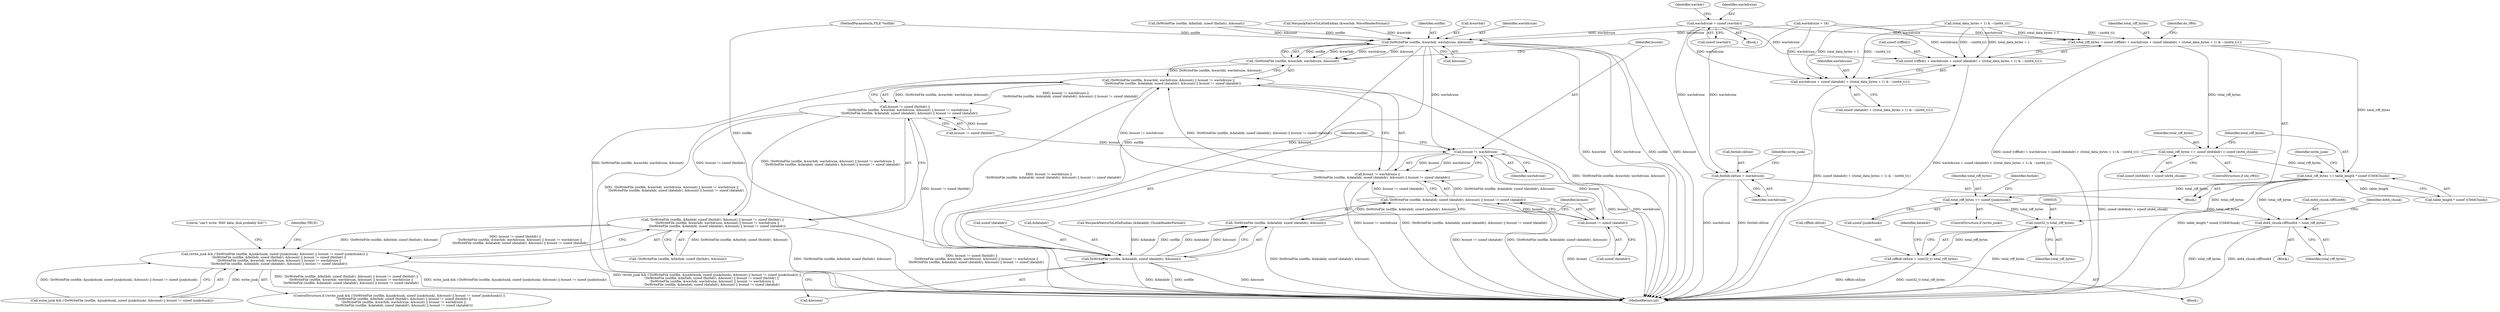 digraph "0_WavPack_d5bf76b5a88d044a1be1d5656698e3ba737167e5_0@API" {
"1000272" [label="(Call,wavhdrsize = sizeof (wavhdr))"];
"1000371" [label="(Call,total_riff_bytes = sizeof (riffhdr) + wavhdrsize + sizeof (datahdr) + ((total_data_bytes + 1) & ~(int64_t)1))"];
"1000391" [label="(Call,total_riff_bytes += sizeof (ds64hdr) + sizeof (ds64_chunk))"];
"1000398" [label="(Call,total_riff_bytes += table_length * sizeof (CS64Chunk))"];
"1000406" [label="(Call,total_riff_bytes += sizeof (junkchunk))"];
"1000484" [label="(Call,ds64_chunk.riffSize64 = total_riff_bytes)"];
"1000534" [label="(Call,(uint32_t) total_riff_bytes)"];
"1000530" [label="(Call,riffhdr.ckSize = (uint32_t) total_riff_bytes)"];
"1000373" [label="(Call,sizeof (riffhdr) + wavhdrsize + sizeof (datahdr) + ((total_data_bytes + 1) & ~(int64_t)1))"];
"1000376" [label="(Call,wavhdrsize + sizeof (datahdr) + ((total_data_bytes + 1) & ~(int64_t)1))"];
"1000428" [label="(Call,fmthdr.ckSize = wavhdrsize)"];
"1000693" [label="(Call,DoWriteFile (outfile, &wavhdr, wavhdrsize, &bcount))"];
"1000692" [label="(Call,!DoWriteFile (outfile, &wavhdr, wavhdrsize, &bcount))"];
"1000691" [label="(Call,!DoWriteFile (outfile, &wavhdr, wavhdrsize, &bcount) || bcount != wavhdrsize ||\n         !DoWriteFile (outfile, &datahdr, sizeof (datahdr), &bcount) || bcount != sizeof (datahdr))"];
"1000686" [label="(Call,bcount != sizeof (fmthdr) ||\n         !DoWriteFile (outfile, &wavhdr, wavhdrsize, &bcount) || bcount != wavhdrsize ||\n         !DoWriteFile (outfile, &datahdr, sizeof (datahdr), &bcount) || bcount != sizeof (datahdr))"];
"1000676" [label="(Call,!DoWriteFile (outfile, &fmthdr, sizeof (fmthdr), &bcount) || bcount != sizeof (fmthdr) ||\n         !DoWriteFile (outfile, &wavhdr, wavhdrsize, &bcount) || bcount != wavhdrsize ||\n         !DoWriteFile (outfile, &datahdr, sizeof (datahdr), &bcount) || bcount != sizeof (datahdr))"];
"1000659" [label="(Call,(write_junk && (!DoWriteFile (outfile, &junkchunk, sizeof (junkchunk), &bcount) || bcount != sizeof (junkchunk))) ||\n         !DoWriteFile (outfile, &fmthdr, sizeof (fmthdr), &bcount) || bcount != sizeof (fmthdr) ||\n         !DoWriteFile (outfile, &wavhdr, wavhdrsize, &bcount) || bcount != wavhdrsize ||\n         !DoWriteFile (outfile, &datahdr, sizeof (datahdr), &bcount) || bcount != sizeof (datahdr))"];
"1000701" [label="(Call,bcount != wavhdrsize)"];
"1000700" [label="(Call,bcount != wavhdrsize ||\n         !DoWriteFile (outfile, &datahdr, sizeof (datahdr), &bcount) || bcount != sizeof (datahdr))"];
"1000714" [label="(Call,bcount != sizeof (datahdr))"];
"1000704" [label="(Call,!DoWriteFile (outfile, &datahdr, sizeof (datahdr), &bcount) || bcount != sizeof (datahdr))"];
"1000706" [label="(Call,DoWriteFile (outfile, &datahdr, sizeof (datahdr), &bcount))"];
"1000705" [label="(Call,!DoWriteFile (outfile, &datahdr, sizeof (datahdr), &bcount))"];
"1000391" [label="(Call,total_riff_bytes += sizeof (ds64hdr) + sizeof (ds64_chunk))"];
"1000378" [label="(Call,sizeof (datahdr) + ((total_data_bytes + 1) & ~(int64_t)1))"];
"1000678" [label="(Call,DoWriteFile (outfile, &fmthdr, sizeof (fmthdr), &bcount))"];
"1000408" [label="(Call,sizeof (junkchunk))"];
"1000372" [label="(Identifier,total_riff_bytes)"];
"1000405" [label="(Identifier,write_junk)"];
"1000712" [label="(Call,&bcount)"];
"1000103" [label="(MethodParameterIn,FILE *outfile)"];
"1000412" [label="(Identifier,fmthdr)"];
"1000706" [label="(Call,DoWriteFile (outfile, &datahdr, sizeof (datahdr), &bcount))"];
"1000485" [label="(Call,ds64_chunk.riffSize64)"];
"1000278" [label="(Identifier,wavhdr)"];
"1000687" [label="(Call,bcount != sizeof (fmthdr))"];
"1000400" [label="(Call,table_length * sizeof (CS64Chunk))"];
"1000399" [label="(Identifier,total_riff_bytes)"];
"1000536" [label="(Identifier,total_riff_bytes)"];
"1000720" [label="(Literal,\"can't write .WAV data, disk probably full!\")"];
"1000404" [label="(ControlStructure,if (write_junk))"];
"1000660" [label="(Call,write_junk && (!DoWriteFile (outfile, &junkchunk, sizeof (junkchunk), &bcount) || bcount != sizeof (junkchunk)))"];
"1000707" [label="(Identifier,outfile)"];
"1000659" [label="(Call,(write_junk && (!DoWriteFile (outfile, &junkchunk, sizeof (junkchunk), &bcount) || bcount != sizeof (junkchunk))) ||\n         !DoWriteFile (outfile, &fmthdr, sizeof (fmthdr), &bcount) || bcount != sizeof (fmthdr) ||\n         !DoWriteFile (outfile, &wavhdr, wavhdrsize, &bcount) || bcount != wavhdrsize ||\n         !DoWriteFile (outfile, &datahdr, sizeof (datahdr), &bcount) || bcount != sizeof (datahdr))"];
"1000373" [label="(Call,sizeof (riffhdr) + wavhdrsize + sizeof (datahdr) + ((total_data_bytes + 1) & ~(int64_t)1))"];
"1000374" [label="(Call,sizeof (riffhdr))"];
"1000539" [label="(Identifier,datahdr)"];
"1000703" [label="(Identifier,wavhdrsize)"];
"1000484" [label="(Call,ds64_chunk.riffSize64 = total_riff_bytes)"];
"1000704" [label="(Call,!DoWriteFile (outfile, &datahdr, sizeof (datahdr), &bcount) || bcount != sizeof (datahdr))"];
"1000710" [label="(Call,sizeof (datahdr))"];
"1000715" [label="(Identifier,bcount)"];
"1000530" [label="(Call,riffhdr.ckSize = (uint32_t) total_riff_bytes)"];
"1000692" [label="(Call,!DoWriteFile (outfile, &wavhdr, wavhdrsize, &bcount))"];
"1000702" [label="(Identifier,bcount)"];
"1000676" [label="(Call,!DoWriteFile (outfile, &fmthdr, sizeof (fmthdr), &bcount) || bcount != sizeof (fmthdr) ||\n         !DoWriteFile (outfile, &wavhdr, wavhdrsize, &bcount) || bcount != wavhdrsize ||\n         !DoWriteFile (outfile, &datahdr, sizeof (datahdr), &bcount) || bcount != sizeof (datahdr))"];
"1000724" [label="(Identifier,TRUE)"];
"1000491" [label="(Identifier,ds64_chunk)"];
"1000389" [label="(ControlStructure,if (do_rf64))"];
"1000573" [label="(Call,WavpackNativeToLittleEndian (&wavhdr, WaveHeaderFormat))"];
"1000658" [label="(ControlStructure,if ((write_junk && (!DoWriteFile (outfile, &junkchunk, sizeof (junkchunk), &bcount) || bcount != sizeof (junkchunk))) ||\n         !DoWriteFile (outfile, &fmthdr, sizeof (fmthdr), &bcount) || bcount != sizeof (fmthdr) ||\n         !DoWriteFile (outfile, &wavhdr, wavhdrsize, &bcount) || bcount != wavhdrsize ||\n         !DoWriteFile (outfile, &datahdr, sizeof (datahdr), &bcount) || bcount != sizeof (datahdr)))"];
"1000392" [label="(Identifier,total_riff_bytes)"];
"1000705" [label="(Call,!DoWriteFile (outfile, &datahdr, sizeof (datahdr), &bcount))"];
"1000398" [label="(Call,total_riff_bytes += table_length * sizeof (CS64Chunk))"];
"1000716" [label="(Call,sizeof (datahdr))"];
"1000406" [label="(Call,total_riff_bytes += sizeof (junkchunk))"];
"1000708" [label="(Call,&datahdr)"];
"1000577" [label="(Call,WavpackNativeToLittleEndian (&datahdr, ChunkHeaderFormat))"];
"1000534" [label="(Call,(uint32_t) total_riff_bytes)"];
"1000531" [label="(Call,riffhdr.ckSize)"];
"1000274" [label="(Call,sizeof (wavhdr))"];
"1000165" [label="(Call,wavhdrsize = 16)"];
"1000273" [label="(Identifier,wavhdrsize)"];
"1000701" [label="(Call,bcount != wavhdrsize)"];
"1000390" [label="(Identifier,do_rf64)"];
"1000488" [label="(Identifier,total_riff_bytes)"];
"1000693" [label="(Call,DoWriteFile (outfile, &wavhdr, wavhdrsize, &bcount))"];
"1000429" [label="(Call,fmthdr.ckSize)"];
"1000461" [label="(Block,)"];
"1000725" [label="(MethodReturn,int)"];
"1000107" [label="(Block,)"];
"1000407" [label="(Identifier,total_riff_bytes)"];
"1000529" [label="(Block,)"];
"1000434" [label="(Identifier,write_junk)"];
"1000698" [label="(Call,&bcount)"];
"1000686" [label="(Call,bcount != sizeof (fmthdr) ||\n         !DoWriteFile (outfile, &wavhdr, wavhdrsize, &bcount) || bcount != wavhdrsize ||\n         !DoWriteFile (outfile, &datahdr, sizeof (datahdr), &bcount) || bcount != sizeof (datahdr))"];
"1000694" [label="(Identifier,outfile)"];
"1000677" [label="(Call,!DoWriteFile (outfile, &fmthdr, sizeof (fmthdr), &bcount))"];
"1000271" [label="(Block,)"];
"1000381" [label="(Call,(total_data_bytes + 1) & ~(int64_t)1)"];
"1000272" [label="(Call,wavhdrsize = sizeof (wavhdr))"];
"1000695" [label="(Call,&wavhdr)"];
"1000371" [label="(Call,total_riff_bytes = sizeof (riffhdr) + wavhdrsize + sizeof (datahdr) + ((total_data_bytes + 1) & ~(int64_t)1))"];
"1000691" [label="(Call,!DoWriteFile (outfile, &wavhdr, wavhdrsize, &bcount) || bcount != wavhdrsize ||\n         !DoWriteFile (outfile, &datahdr, sizeof (datahdr), &bcount) || bcount != sizeof (datahdr))"];
"1000393" [label="(Call,sizeof (ds64hdr) + sizeof (ds64_chunk))"];
"1000697" [label="(Identifier,wavhdrsize)"];
"1000432" [label="(Identifier,wavhdrsize)"];
"1000377" [label="(Identifier,wavhdrsize)"];
"1000428" [label="(Call,fmthdr.ckSize = wavhdrsize)"];
"1000714" [label="(Call,bcount != sizeof (datahdr))"];
"1000376" [label="(Call,wavhdrsize + sizeof (datahdr) + ((total_data_bytes + 1) & ~(int64_t)1))"];
"1000700" [label="(Call,bcount != wavhdrsize ||\n         !DoWriteFile (outfile, &datahdr, sizeof (datahdr), &bcount) || bcount != sizeof (datahdr))"];
"1000272" -> "1000271"  [label="AST: "];
"1000272" -> "1000274"  [label="CFG: "];
"1000273" -> "1000272"  [label="AST: "];
"1000274" -> "1000272"  [label="AST: "];
"1000278" -> "1000272"  [label="CFG: "];
"1000272" -> "1000371"  [label="DDG: wavhdrsize"];
"1000272" -> "1000373"  [label="DDG: wavhdrsize"];
"1000272" -> "1000376"  [label="DDG: wavhdrsize"];
"1000272" -> "1000428"  [label="DDG: wavhdrsize"];
"1000272" -> "1000693"  [label="DDG: wavhdrsize"];
"1000371" -> "1000107"  [label="AST: "];
"1000371" -> "1000373"  [label="CFG: "];
"1000372" -> "1000371"  [label="AST: "];
"1000373" -> "1000371"  [label="AST: "];
"1000390" -> "1000371"  [label="CFG: "];
"1000371" -> "1000725"  [label="DDG: sizeof (riffhdr) + wavhdrsize + sizeof (datahdr) + ((total_data_bytes + 1) & ~(int64_t)1)"];
"1000165" -> "1000371"  [label="DDG: wavhdrsize"];
"1000381" -> "1000371"  [label="DDG: total_data_bytes + 1"];
"1000381" -> "1000371"  [label="DDG: ~(int64_t)1"];
"1000371" -> "1000391"  [label="DDG: total_riff_bytes"];
"1000371" -> "1000398"  [label="DDG: total_riff_bytes"];
"1000391" -> "1000389"  [label="AST: "];
"1000391" -> "1000393"  [label="CFG: "];
"1000392" -> "1000391"  [label="AST: "];
"1000393" -> "1000391"  [label="AST: "];
"1000399" -> "1000391"  [label="CFG: "];
"1000391" -> "1000725"  [label="DDG: sizeof (ds64hdr) + sizeof (ds64_chunk)"];
"1000391" -> "1000398"  [label="DDG: total_riff_bytes"];
"1000398" -> "1000107"  [label="AST: "];
"1000398" -> "1000400"  [label="CFG: "];
"1000399" -> "1000398"  [label="AST: "];
"1000400" -> "1000398"  [label="AST: "];
"1000405" -> "1000398"  [label="CFG: "];
"1000398" -> "1000725"  [label="DDG: table_length * sizeof (CS64Chunk)"];
"1000400" -> "1000398"  [label="DDG: table_length"];
"1000398" -> "1000406"  [label="DDG: total_riff_bytes"];
"1000398" -> "1000484"  [label="DDG: total_riff_bytes"];
"1000398" -> "1000534"  [label="DDG: total_riff_bytes"];
"1000406" -> "1000404"  [label="AST: "];
"1000406" -> "1000408"  [label="CFG: "];
"1000407" -> "1000406"  [label="AST: "];
"1000408" -> "1000406"  [label="AST: "];
"1000412" -> "1000406"  [label="CFG: "];
"1000406" -> "1000484"  [label="DDG: total_riff_bytes"];
"1000406" -> "1000534"  [label="DDG: total_riff_bytes"];
"1000484" -> "1000461"  [label="AST: "];
"1000484" -> "1000488"  [label="CFG: "];
"1000485" -> "1000484"  [label="AST: "];
"1000488" -> "1000484"  [label="AST: "];
"1000491" -> "1000484"  [label="CFG: "];
"1000484" -> "1000725"  [label="DDG: total_riff_bytes"];
"1000484" -> "1000725"  [label="DDG: ds64_chunk.riffSize64"];
"1000534" -> "1000530"  [label="AST: "];
"1000534" -> "1000536"  [label="CFG: "];
"1000535" -> "1000534"  [label="AST: "];
"1000536" -> "1000534"  [label="AST: "];
"1000530" -> "1000534"  [label="CFG: "];
"1000534" -> "1000725"  [label="DDG: total_riff_bytes"];
"1000534" -> "1000530"  [label="DDG: total_riff_bytes"];
"1000530" -> "1000529"  [label="AST: "];
"1000531" -> "1000530"  [label="AST: "];
"1000539" -> "1000530"  [label="CFG: "];
"1000530" -> "1000725"  [label="DDG: riffhdr.ckSize"];
"1000530" -> "1000725"  [label="DDG: (uint32_t) total_riff_bytes"];
"1000373" -> "1000376"  [label="CFG: "];
"1000374" -> "1000373"  [label="AST: "];
"1000376" -> "1000373"  [label="AST: "];
"1000373" -> "1000725"  [label="DDG: wavhdrsize + sizeof (datahdr) + ((total_data_bytes + 1) & ~(int64_t)1)"];
"1000165" -> "1000373"  [label="DDG: wavhdrsize"];
"1000381" -> "1000373"  [label="DDG: total_data_bytes + 1"];
"1000381" -> "1000373"  [label="DDG: ~(int64_t)1"];
"1000376" -> "1000378"  [label="CFG: "];
"1000377" -> "1000376"  [label="AST: "];
"1000378" -> "1000376"  [label="AST: "];
"1000376" -> "1000725"  [label="DDG: sizeof (datahdr) + ((total_data_bytes + 1) & ~(int64_t)1)"];
"1000165" -> "1000376"  [label="DDG: wavhdrsize"];
"1000381" -> "1000376"  [label="DDG: total_data_bytes + 1"];
"1000381" -> "1000376"  [label="DDG: ~(int64_t)1"];
"1000428" -> "1000107"  [label="AST: "];
"1000428" -> "1000432"  [label="CFG: "];
"1000429" -> "1000428"  [label="AST: "];
"1000432" -> "1000428"  [label="AST: "];
"1000434" -> "1000428"  [label="CFG: "];
"1000428" -> "1000725"  [label="DDG: wavhdrsize"];
"1000428" -> "1000725"  [label="DDG: fmthdr.ckSize"];
"1000165" -> "1000428"  [label="DDG: wavhdrsize"];
"1000693" -> "1000692"  [label="AST: "];
"1000693" -> "1000698"  [label="CFG: "];
"1000694" -> "1000693"  [label="AST: "];
"1000695" -> "1000693"  [label="AST: "];
"1000697" -> "1000693"  [label="AST: "];
"1000698" -> "1000693"  [label="AST: "];
"1000692" -> "1000693"  [label="CFG: "];
"1000693" -> "1000725"  [label="DDG: &wavhdr"];
"1000693" -> "1000725"  [label="DDG: wavhdrsize"];
"1000693" -> "1000725"  [label="DDG: outfile"];
"1000693" -> "1000725"  [label="DDG: &bcount"];
"1000693" -> "1000692"  [label="DDG: outfile"];
"1000693" -> "1000692"  [label="DDG: &wavhdr"];
"1000693" -> "1000692"  [label="DDG: wavhdrsize"];
"1000693" -> "1000692"  [label="DDG: &bcount"];
"1000678" -> "1000693"  [label="DDG: outfile"];
"1000678" -> "1000693"  [label="DDG: &bcount"];
"1000103" -> "1000693"  [label="DDG: outfile"];
"1000573" -> "1000693"  [label="DDG: &wavhdr"];
"1000165" -> "1000693"  [label="DDG: wavhdrsize"];
"1000693" -> "1000701"  [label="DDG: wavhdrsize"];
"1000693" -> "1000706"  [label="DDG: outfile"];
"1000693" -> "1000706"  [label="DDG: &bcount"];
"1000692" -> "1000691"  [label="AST: "];
"1000702" -> "1000692"  [label="CFG: "];
"1000691" -> "1000692"  [label="CFG: "];
"1000692" -> "1000725"  [label="DDG: DoWriteFile (outfile, &wavhdr, wavhdrsize, &bcount)"];
"1000692" -> "1000691"  [label="DDG: DoWriteFile (outfile, &wavhdr, wavhdrsize, &bcount)"];
"1000691" -> "1000686"  [label="AST: "];
"1000691" -> "1000700"  [label="CFG: "];
"1000700" -> "1000691"  [label="AST: "];
"1000686" -> "1000691"  [label="CFG: "];
"1000691" -> "1000725"  [label="DDG: bcount != wavhdrsize ||\n         !DoWriteFile (outfile, &datahdr, sizeof (datahdr), &bcount) || bcount != sizeof (datahdr)"];
"1000691" -> "1000725"  [label="DDG: !DoWriteFile (outfile, &wavhdr, wavhdrsize, &bcount)"];
"1000691" -> "1000686"  [label="DDG: !DoWriteFile (outfile, &wavhdr, wavhdrsize, &bcount)"];
"1000691" -> "1000686"  [label="DDG: bcount != wavhdrsize ||\n         !DoWriteFile (outfile, &datahdr, sizeof (datahdr), &bcount) || bcount != sizeof (datahdr)"];
"1000700" -> "1000691"  [label="DDG: bcount != wavhdrsize"];
"1000700" -> "1000691"  [label="DDG: !DoWriteFile (outfile, &datahdr, sizeof (datahdr), &bcount) || bcount != sizeof (datahdr)"];
"1000686" -> "1000676"  [label="AST: "];
"1000686" -> "1000687"  [label="CFG: "];
"1000687" -> "1000686"  [label="AST: "];
"1000676" -> "1000686"  [label="CFG: "];
"1000686" -> "1000725"  [label="DDG: bcount != sizeof (fmthdr)"];
"1000686" -> "1000725"  [label="DDG: !DoWriteFile (outfile, &wavhdr, wavhdrsize, &bcount) || bcount != wavhdrsize ||\n         !DoWriteFile (outfile, &datahdr, sizeof (datahdr), &bcount) || bcount != sizeof (datahdr)"];
"1000686" -> "1000676"  [label="DDG: bcount != sizeof (fmthdr)"];
"1000686" -> "1000676"  [label="DDG: !DoWriteFile (outfile, &wavhdr, wavhdrsize, &bcount) || bcount != wavhdrsize ||\n         !DoWriteFile (outfile, &datahdr, sizeof (datahdr), &bcount) || bcount != sizeof (datahdr)"];
"1000687" -> "1000686"  [label="DDG: bcount"];
"1000676" -> "1000659"  [label="AST: "];
"1000676" -> "1000677"  [label="CFG: "];
"1000677" -> "1000676"  [label="AST: "];
"1000659" -> "1000676"  [label="CFG: "];
"1000676" -> "1000725"  [label="DDG: !DoWriteFile (outfile, &fmthdr, sizeof (fmthdr), &bcount)"];
"1000676" -> "1000725"  [label="DDG: bcount != sizeof (fmthdr) ||\n         !DoWriteFile (outfile, &wavhdr, wavhdrsize, &bcount) || bcount != wavhdrsize ||\n         !DoWriteFile (outfile, &datahdr, sizeof (datahdr), &bcount) || bcount != sizeof (datahdr)"];
"1000676" -> "1000659"  [label="DDG: !DoWriteFile (outfile, &fmthdr, sizeof (fmthdr), &bcount)"];
"1000676" -> "1000659"  [label="DDG: bcount != sizeof (fmthdr) ||\n         !DoWriteFile (outfile, &wavhdr, wavhdrsize, &bcount) || bcount != wavhdrsize ||\n         !DoWriteFile (outfile, &datahdr, sizeof (datahdr), &bcount) || bcount != sizeof (datahdr)"];
"1000677" -> "1000676"  [label="DDG: DoWriteFile (outfile, &fmthdr, sizeof (fmthdr), &bcount)"];
"1000659" -> "1000658"  [label="AST: "];
"1000659" -> "1000660"  [label="CFG: "];
"1000660" -> "1000659"  [label="AST: "];
"1000720" -> "1000659"  [label="CFG: "];
"1000724" -> "1000659"  [label="CFG: "];
"1000659" -> "1000725"  [label="DDG: !DoWriteFile (outfile, &fmthdr, sizeof (fmthdr), &bcount) || bcount != sizeof (fmthdr) ||\n         !DoWriteFile (outfile, &wavhdr, wavhdrsize, &bcount) || bcount != wavhdrsize ||\n         !DoWriteFile (outfile, &datahdr, sizeof (datahdr), &bcount) || bcount != sizeof (datahdr)"];
"1000659" -> "1000725"  [label="DDG: write_junk && (!DoWriteFile (outfile, &junkchunk, sizeof (junkchunk), &bcount) || bcount != sizeof (junkchunk))"];
"1000659" -> "1000725"  [label="DDG: (write_junk && (!DoWriteFile (outfile, &junkchunk, sizeof (junkchunk), &bcount) || bcount != sizeof (junkchunk))) ||\n         !DoWriteFile (outfile, &fmthdr, sizeof (fmthdr), &bcount) || bcount != sizeof (fmthdr) ||\n         !DoWriteFile (outfile, &wavhdr, wavhdrsize, &bcount) || bcount != wavhdrsize ||\n         !DoWriteFile (outfile, &datahdr, sizeof (datahdr), &bcount) || bcount != sizeof (datahdr)"];
"1000660" -> "1000659"  [label="DDG: write_junk"];
"1000660" -> "1000659"  [label="DDG: !DoWriteFile (outfile, &junkchunk, sizeof (junkchunk), &bcount) || bcount != sizeof (junkchunk)"];
"1000701" -> "1000700"  [label="AST: "];
"1000701" -> "1000703"  [label="CFG: "];
"1000702" -> "1000701"  [label="AST: "];
"1000703" -> "1000701"  [label="AST: "];
"1000707" -> "1000701"  [label="CFG: "];
"1000700" -> "1000701"  [label="CFG: "];
"1000701" -> "1000725"  [label="DDG: bcount"];
"1000701" -> "1000725"  [label="DDG: wavhdrsize"];
"1000701" -> "1000700"  [label="DDG: bcount"];
"1000701" -> "1000700"  [label="DDG: wavhdrsize"];
"1000687" -> "1000701"  [label="DDG: bcount"];
"1000701" -> "1000714"  [label="DDG: bcount"];
"1000700" -> "1000704"  [label="CFG: "];
"1000704" -> "1000700"  [label="AST: "];
"1000700" -> "1000725"  [label="DDG: bcount != wavhdrsize"];
"1000700" -> "1000725"  [label="DDG: !DoWriteFile (outfile, &datahdr, sizeof (datahdr), &bcount) || bcount != sizeof (datahdr)"];
"1000704" -> "1000700"  [label="DDG: !DoWriteFile (outfile, &datahdr, sizeof (datahdr), &bcount)"];
"1000704" -> "1000700"  [label="DDG: bcount != sizeof (datahdr)"];
"1000714" -> "1000704"  [label="AST: "];
"1000714" -> "1000716"  [label="CFG: "];
"1000715" -> "1000714"  [label="AST: "];
"1000716" -> "1000714"  [label="AST: "];
"1000704" -> "1000714"  [label="CFG: "];
"1000714" -> "1000725"  [label="DDG: bcount"];
"1000714" -> "1000704"  [label="DDG: bcount"];
"1000704" -> "1000705"  [label="CFG: "];
"1000705" -> "1000704"  [label="AST: "];
"1000704" -> "1000725"  [label="DDG: bcount != sizeof (datahdr)"];
"1000704" -> "1000725"  [label="DDG: !DoWriteFile (outfile, &datahdr, sizeof (datahdr), &bcount)"];
"1000705" -> "1000704"  [label="DDG: DoWriteFile (outfile, &datahdr, sizeof (datahdr), &bcount)"];
"1000706" -> "1000705"  [label="AST: "];
"1000706" -> "1000712"  [label="CFG: "];
"1000707" -> "1000706"  [label="AST: "];
"1000708" -> "1000706"  [label="AST: "];
"1000710" -> "1000706"  [label="AST: "];
"1000712" -> "1000706"  [label="AST: "];
"1000705" -> "1000706"  [label="CFG: "];
"1000706" -> "1000725"  [label="DDG: &bcount"];
"1000706" -> "1000725"  [label="DDG: &datahdr"];
"1000706" -> "1000725"  [label="DDG: outfile"];
"1000706" -> "1000705"  [label="DDG: outfile"];
"1000706" -> "1000705"  [label="DDG: &datahdr"];
"1000706" -> "1000705"  [label="DDG: &bcount"];
"1000103" -> "1000706"  [label="DDG: outfile"];
"1000577" -> "1000706"  [label="DDG: &datahdr"];
"1000715" -> "1000705"  [label="CFG: "];
"1000705" -> "1000725"  [label="DDG: DoWriteFile (outfile, &datahdr, sizeof (datahdr), &bcount)"];
}
